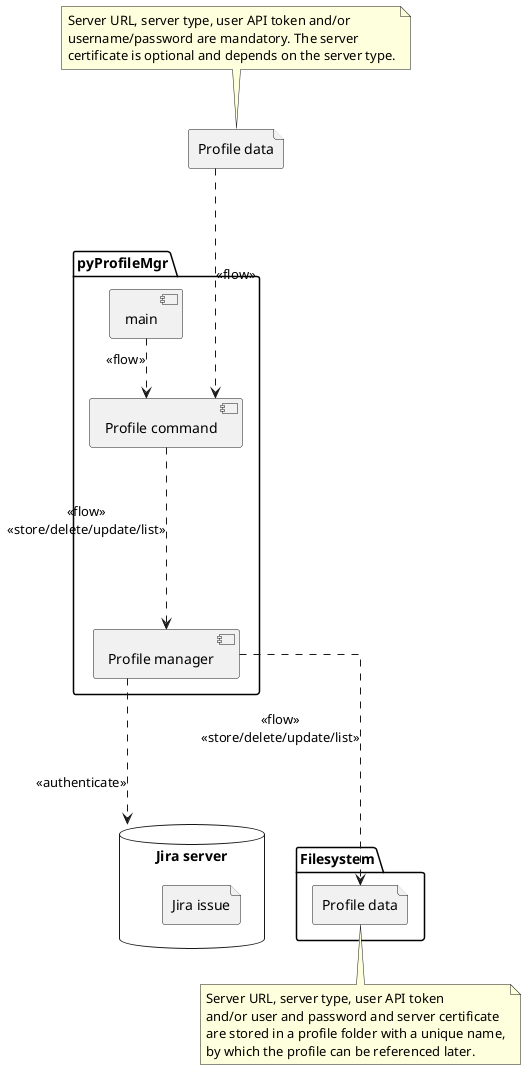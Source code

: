 @startuml pyJiraCli_components

top to bottom direction
skinparam Linetype ortho

file "Profile data" as profile_data

package "pyProfileMgr" {
  [main]

  [Profile command] as cmd_profile
  [Profile manager] as profile_mgr
}

profile_data .down...> cmd_profile : <<flow>>

database "Jira server" as jira_server {
  file "Jira issue" as jira_issue
}

folder Filesystem {
  file "Profile data" as profile_data_files
}

main .down.> cmd_profile : <<flow>>

cmd_profile ...down.> profile_mgr : <<flow>>\n<<store/delete/update/list>>
profile_mgr ...down.> profile_data_files : <<flow>>\n<<store/delete/update/list>>
profile_mgr .down...> jira_server : <<authenticate>>

'Notes
note top of profile_data
  Server URL, server type, user API token and/or
  username/password are mandatory. The server
  certificate is optional and depends on the server type.
end note

note bottom of profile_data_files
  Server URL, server type, user API token
  and/or user and password and server certificate
  are stored in a profile folder with a unique name,
  by which the profile can be referenced later.
end note

@enduml
